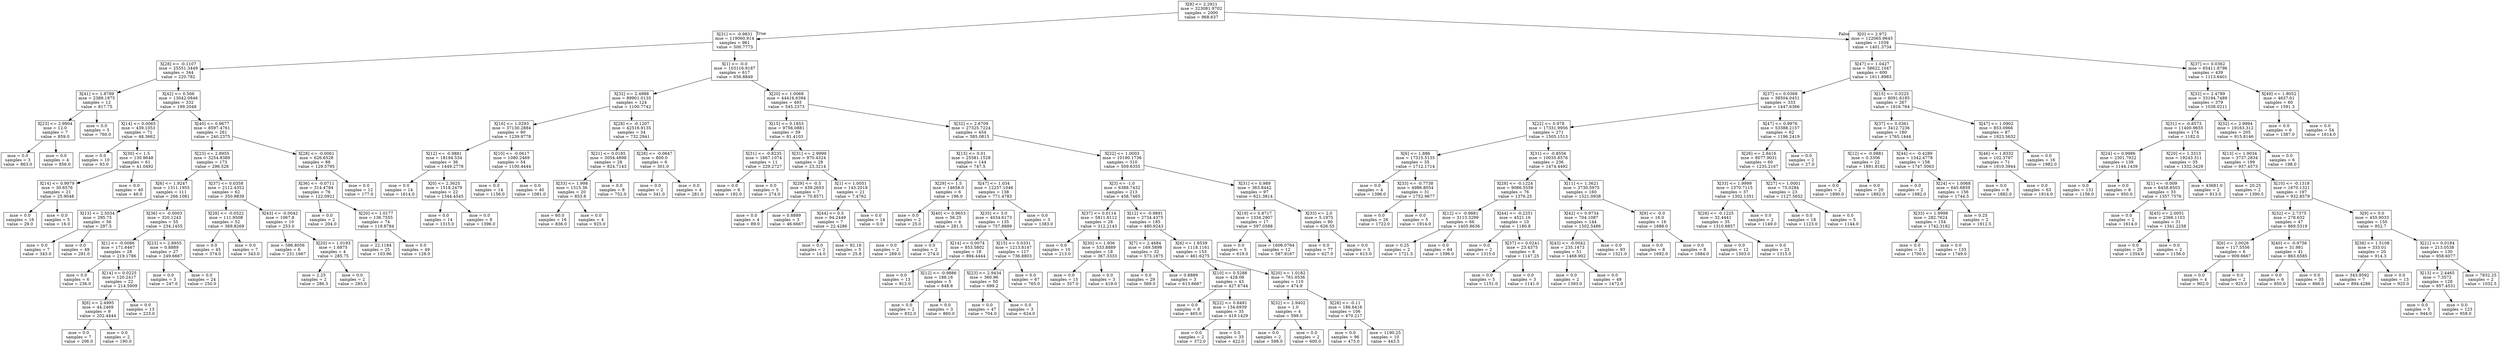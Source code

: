 digraph Tree {
node [shape=box] ;
0 [label="X[8] <= 2.2921\nmse = 323081.9702\nsamples = 2000\nvalue = 968.637"] ;
1 [label="X[31] <= -0.9831\nmse = 119060.914\nsamples = 961\nvalue = 500.7773"] ;
0 -> 1 [labeldistance=2.5, labelangle=45, headlabel="True"] ;
2 [label="X[28] <= -0.1107\nmse = 25551.3449\nsamples = 344\nvalue = 220.782"] ;
1 -> 2 ;
3 [label="X[41] <= 1.8789\nmse = 2389.1875\nsamples = 12\nvalue = 817.75"] ;
2 -> 3 ;
4 [label="X[23] <= 2.9904\nmse = 12.0\nsamples = 7\nvalue = 859.0"] ;
3 -> 4 ;
5 [label="mse = 0.0\nsamples = 3\nvalue = 863.0"] ;
4 -> 5 ;
6 [label="mse = 0.0\nsamples = 4\nvalue = 856.0"] ;
4 -> 6 ;
7 [label="mse = 0.0\nsamples = 5\nvalue = 760.0"] ;
3 -> 7 ;
8 [label="X[42] <= 0.506\nmse = 13042.0846\nsamples = 332\nvalue = 199.2048"] ;
2 -> 8 ;
9 [label="X[14] <= 0.0065\nmse = 439.1053\nsamples = 71\nvalue = 48.3662"] ;
8 -> 9 ;
10 [label="mse = 0.0\nsamples = 10\nvalue = 93.0"] ;
9 -> 10 ;
11 [label="X[30] <= 1.5\nmse = 130.9648\nsamples = 61\nvalue = 41.0492"] ;
9 -> 11 ;
12 [label="X[14] <= 0.9979\nmse = 30.6576\nsamples = 21\nvalue = 25.9048"] ;
11 -> 12 ;
13 [label="mse = 0.0\nsamples = 16\nvalue = 29.0"] ;
12 -> 13 ;
14 [label="mse = 0.0\nsamples = 5\nvalue = 16.0"] ;
12 -> 14 ;
15 [label="mse = 0.0\nsamples = 40\nvalue = 49.0"] ;
11 -> 15 ;
16 [label="X[40] <= 0.9677\nmse = 8597.4761\nsamples = 261\nvalue = 240.2375"] ;
8 -> 16 ;
17 [label="X[23] <= 2.8955\nmse = 3254.8389\nsamples = 173\nvalue = 296.526"] ;
16 -> 17 ;
18 [label="X[6] <= 1.9247\nmse = 1311.1955\nsamples = 111\nvalue = 266.1081"] ;
17 -> 18 ;
19 [label="X[13] <= 2.5034\nmse = 295.75\nsamples = 56\nvalue = 297.5"] ;
18 -> 19 ;
20 [label="mse = 0.0\nsamples = 7\nvalue = 343.0"] ;
19 -> 20 ;
21 [label="mse = 0.0\nsamples = 49\nvalue = 291.0"] ;
19 -> 21 ;
22 [label="X[36] <= -0.0003\nmse = 320.1243\nsamples = 55\nvalue = 234.1455"] ;
18 -> 22 ;
23 [label="X[1] <= -0.0086\nmse = 171.6467\nsamples = 28\nvalue = 219.1786"] ;
22 -> 23 ;
24 [label="mse = 0.0\nsamples = 6\nvalue = 236.0"] ;
23 -> 24 ;
25 [label="X[14] <= 0.0225\nmse = 120.2417\nsamples = 22\nvalue = 214.5909"] ;
23 -> 25 ;
26 [label="X[6] <= 2.4995\nmse = 44.2469\nsamples = 9\nvalue = 202.4444"] ;
25 -> 26 ;
27 [label="mse = 0.0\nsamples = 7\nvalue = 206.0"] ;
26 -> 27 ;
28 [label="mse = 0.0\nsamples = 2\nvalue = 190.0"] ;
26 -> 28 ;
29 [label="mse = 0.0\nsamples = 13\nvalue = 223.0"] ;
25 -> 29 ;
30 [label="X[23] <= 2.8955\nmse = 0.8889\nsamples = 27\nvalue = 249.6667"] ;
22 -> 30 ;
31 [label="mse = 0.0\nsamples = 3\nvalue = 247.0"] ;
30 -> 31 ;
32 [label="mse = 0.0\nsamples = 24\nvalue = 250.0"] ;
30 -> 32 ;
33 [label="X[37] <= 0.0358\nmse = 2112.4352\nsamples = 62\nvalue = 350.9839"] ;
17 -> 33 ;
34 [label="X[28] <= -0.0522\nmse = 111.9508\nsamples = 52\nvalue = 369.8269"] ;
33 -> 34 ;
35 [label="mse = 0.0\nsamples = 45\nvalue = 374.0"] ;
34 -> 35 ;
36 [label="mse = 0.0\nsamples = 7\nvalue = 343.0"] ;
34 -> 36 ;
37 [label="X[43] <= -0.0042\nmse = 1067.8\nsamples = 10\nvalue = 253.0"] ;
33 -> 37 ;
38 [label="mse = 586.8056\nsamples = 6\nvalue = 231.1667"] ;
37 -> 38 ;
39 [label="X[20] <= 1.0193\nmse = 1.6875\nsamples = 4\nvalue = 285.75"] ;
37 -> 39 ;
40 [label="mse = 2.25\nsamples = 2\nvalue = 286.5"] ;
39 -> 40 ;
41 [label="mse = 0.0\nsamples = 2\nvalue = 285.0"] ;
39 -> 41 ;
42 [label="X[28] <= -0.0061\nmse = 626.6528\nsamples = 88\nvalue = 129.5795"] ;
16 -> 42 ;
43 [label="X[36] <= -0.0711\nmse = 314.4784\nsamples = 76\nvalue = 122.0921"] ;
42 -> 43 ;
44 [label="mse = 0.0\nsamples = 2\nvalue = 204.0"] ;
43 -> 44 ;
45 [label="X[20] <= 1.0177\nmse = 136.7555\nsamples = 74\nvalue = 119.8784"] ;
43 -> 45 ;
46 [label="mse = 22.1184\nsamples = 25\nvalue = 103.96"] ;
45 -> 46 ;
47 [label="mse = 0.0\nsamples = 49\nvalue = 128.0"] ;
45 -> 47 ;
48 [label="mse = 0.0\nsamples = 12\nvalue = 177.0"] ;
42 -> 48 ;
49 [label="X[1] <= -0.0\nmse = 103116.9187\nsamples = 617\nvalue = 656.8849"] ;
1 -> 49 ;
50 [label="X[32] <= 2.4988\nmse = 89901.0135\nsamples = 124\nvalue = 1100.7742"] ;
49 -> 50 ;
51 [label="X[16] <= 1.0293\nmse = 37130.2884\nsamples = 90\nvalue = 1239.9778"] ;
50 -> 51 ;
52 [label="X[12] <= -0.9881\nmse = 18194.534\nsamples = 36\nvalue = 1449.2778"] ;
51 -> 52 ;
53 [label="mse = 0.0\nsamples = 14\nvalue = 1614.0"] ;
52 -> 53 ;
54 [label="X[0] <= 2.3625\nmse = 1518.2479\nsamples = 22\nvalue = 1344.4545"] ;
52 -> 54 ;
55 [label="mse = 0.0\nsamples = 14\nvalue = 1315.0"] ;
54 -> 55 ;
56 [label="mse = 0.0\nsamples = 8\nvalue = 1396.0"] ;
54 -> 56 ;
57 [label="X[10] <= -0.0617\nmse = 1080.2469\nsamples = 54\nvalue = 1100.4444"] ;
51 -> 57 ;
58 [label="mse = 0.0\nsamples = 14\nvalue = 1156.0"] ;
57 -> 58 ;
59 [label="mse = 0.0\nsamples = 40\nvalue = 1081.0"] ;
57 -> 59 ;
60 [label="X[28] <= -0.1207\nmse = 42516.9135\nsamples = 34\nvalue = 732.2941"] ;
50 -> 60 ;
61 [label="X[21] <= 0.0185\nmse = 3054.4898\nsamples = 28\nvalue = 824.7143"] ;
60 -> 61 ;
62 [label="X[33] <= 1.998\nmse = 1315.36\nsamples = 20\nvalue = 853.8"] ;
61 -> 62 ;
63 [label="mse = 60.0\nsamples = 16\nvalue = 836.0"] ;
62 -> 63 ;
64 [label="mse = 0.0\nsamples = 4\nvalue = 925.0"] ;
62 -> 64 ;
65 [label="mse = 0.0\nsamples = 8\nvalue = 752.0"] ;
61 -> 65 ;
66 [label="X[28] <= -0.0647\nmse = 800.0\nsamples = 6\nvalue = 301.0"] ;
60 -> 66 ;
67 [label="mse = 0.0\nsamples = 2\nvalue = 341.0"] ;
66 -> 67 ;
68 [label="mse = 0.0\nsamples = 4\nvalue = 281.0"] ;
66 -> 68 ;
69 [label="X[20] <= 1.0068\nmse = 44416.6394\nsamples = 493\nvalue = 545.2373"] ;
49 -> 69 ;
70 [label="X[15] <= 0.1853\nmse = 9756.0881\nsamples = 39\nvalue = 81.4103"] ;
69 -> 70 ;
71 [label="X[31] <= -0.8235\nmse = 1667.1074\nsamples = 11\nvalue = 229.2727"] ;
70 -> 71 ;
72 [label="mse = 0.0\nsamples = 6\nvalue = 192.0"] ;
71 -> 72 ;
73 [label="mse = 0.0\nsamples = 5\nvalue = 274.0"] ;
71 -> 73 ;
74 [label="X[31] <= 2.9999\nmse = 970.4324\nsamples = 28\nvalue = 23.3214"] ;
70 -> 74 ;
75 [label="X[29] <= -0.5\nmse = 439.2653\nsamples = 7\nvalue = 70.8571"] ;
74 -> 75 ;
76 [label="mse = 0.0\nsamples = 4\nvalue = 89.0"] ;
75 -> 76 ;
77 [label="mse = 0.8889\nsamples = 3\nvalue = 46.6667"] ;
75 -> 77 ;
78 [label="X[1] <= 1.0051\nmse = 143.2018\nsamples = 21\nvalue = 7.4762"] ;
74 -> 78 ;
79 [label="X[44] <= 0.5\nmse = 94.2449\nsamples = 7\nvalue = 22.4286"] ;
78 -> 79 ;
80 [label="mse = 0.0\nsamples = 2\nvalue = 14.0"] ;
79 -> 80 ;
81 [label="mse = 92.16\nsamples = 5\nvalue = 25.8"] ;
79 -> 81 ;
82 [label="mse = 0.0\nsamples = 14\nvalue = 0.0"] ;
78 -> 82 ;
83 [label="X[32] <= 2.6709\nmse = 27325.7224\nsamples = 454\nvalue = 585.0815"] ;
69 -> 83 ;
84 [label="X[15] <= 0.01\nmse = 25581.1528\nsamples = 144\nvalue = 747.5"] ;
83 -> 84 ;
85 [label="X[29] <= 1.5\nmse = 14658.0\nsamples = 6\nvalue = 196.0"] ;
84 -> 85 ;
86 [label="mse = 0.0\nsamples = 2\nvalue = 25.0"] ;
85 -> 86 ;
87 [label="X[40] <= 0.9653\nmse = 56.25\nsamples = 4\nvalue = 281.5"] ;
85 -> 87 ;
88 [label="mse = 0.0\nsamples = 2\nvalue = 289.0"] ;
87 -> 88 ;
89 [label="mse = 0.0\nsamples = 2\nvalue = 274.0"] ;
87 -> 89 ;
90 [label="X[47] <= 1.034\nmse = 12257.1046\nsamples = 138\nvalue = 771.4783"] ;
84 -> 90 ;
91 [label="X[35] <= 3.0\nmse = 4034.6173\nsamples = 135\nvalue = 757.8889"] ;
90 -> 91 ;
92 [label="X[14] <= 0.0074\nmse = 853.5802\nsamples = 18\nvalue = 894.4444"] ;
91 -> 92 ;
93 [label="mse = 0.0\nsamples = 13\nvalue = 912.0"] ;
92 -> 93 ;
94 [label="X[12] <= -0.9886\nmse = 188.16\nsamples = 5\nvalue = 848.8"] ;
92 -> 94 ;
95 [label="mse = 0.0\nsamples = 2\nvalue = 832.0"] ;
94 -> 95 ;
96 [label="mse = 0.0\nsamples = 3\nvalue = 860.0"] ;
94 -> 96 ;
97 [label="X[15] <= 0.0331\nmse = 1213.8147\nsamples = 117\nvalue = 736.8803"] ;
91 -> 97 ;
98 [label="X[23] <= 2.9434\nmse = 360.96\nsamples = 50\nvalue = 699.2"] ;
97 -> 98 ;
99 [label="mse = 0.0\nsamples = 47\nvalue = 704.0"] ;
98 -> 99 ;
100 [label="mse = 0.0\nsamples = 3\nvalue = 624.0"] ;
98 -> 100 ;
101 [label="mse = 0.0\nsamples = 67\nvalue = 765.0"] ;
97 -> 101 ;
102 [label="mse = 0.0\nsamples = 3\nvalue = 1383.0"] ;
90 -> 102 ;
103 [label="X[22] <= 1.0003\nmse = 10190.1736\nsamples = 310\nvalue = 509.6355"] ;
83 -> 103 ;
104 [label="X[3] <= -1.0\nmse = 6388.7432\nsamples = 213\nvalue = 458.7465"] ;
103 -> 104 ;
105 [label="X[37] <= 0.0114\nmse = 5811.8112\nsamples = 28\nvalue = 312.2143"] ;
104 -> 105 ;
106 [label="mse = 0.0\nsamples = 10\nvalue = 213.0"] ;
105 -> 106 ;
107 [label="X[30] <= 1.936\nmse = 533.8889\nsamples = 18\nvalue = 367.3333"] ;
105 -> 107 ;
108 [label="mse = 0.0\nsamples = 15\nvalue = 357.0"] ;
107 -> 108 ;
109 [label="mse = 0.0\nsamples = 3\nvalue = 419.0"] ;
107 -> 109 ;
110 [label="X[12] <= -0.9891\nmse = 2734.4375\nsamples = 185\nvalue = 480.9243"] ;
104 -> 110 ;
111 [label="X[7] <= 2.4684\nmse = 169.5898\nsamples = 32\nvalue = 573.1875"] ;
110 -> 111 ;
112 [label="mse = 0.0\nsamples = 29\nvalue = 569.0"] ;
111 -> 112 ;
113 [label="mse = 0.8889\nsamples = 3\nvalue = 613.6667"] ;
111 -> 113 ;
114 [label="X[6] <= 1.8539\nmse = 1118.1161\nsamples = 153\nvalue = 461.6275"] ;
110 -> 114 ;
115 [label="X[10] <= 0.5288\nmse = 428.08\nsamples = 43\nvalue = 427.6744"] ;
114 -> 115 ;
116 [label="mse = 0.0\nsamples = 8\nvalue = 465.0"] ;
115 -> 116 ;
117 [label="X[22] <= 0.8491\nmse = 134.6939\nsamples = 35\nvalue = 419.1429"] ;
115 -> 117 ;
118 [label="mse = 0.0\nsamples = 2\nvalue = 372.0"] ;
117 -> 118 ;
119 [label="mse = 0.0\nsamples = 33\nvalue = 422.0"] ;
117 -> 119 ;
120 [label="X[20] <= 1.0182\nmse = 761.0536\nsamples = 110\nvalue = 474.9"] ;
114 -> 120 ;
121 [label="X[32] <= 2.9402\nmse = 1.0\nsamples = 4\nvalue = 599.0"] ;
120 -> 121 ;
122 [label="mse = 0.0\nsamples = 2\nvalue = 598.0"] ;
121 -> 122 ;
123 [label="mse = 0.0\nsamples = 2\nvalue = 600.0"] ;
121 -> 123 ;
124 [label="X[28] <= -0.11\nmse = 186.6416\nsamples = 106\nvalue = 470.217"] ;
120 -> 124 ;
125 [label="mse = 0.0\nsamples = 96\nvalue = 473.0"] ;
124 -> 125 ;
126 [label="mse = 1190.25\nsamples = 10\nvalue = 443.5"] ;
124 -> 126 ;
127 [label="X[31] <= 0.989\nmse = 363.8442\nsamples = 97\nvalue = 621.3814"] ;
103 -> 127 ;
128 [label="X[19] <= 0.8717\nmse = 1334.2907\nsamples = 17\nvalue = 597.0588"] ;
127 -> 128 ;
129 [label="mse = 0.0\nsamples = 5\nvalue = 619.0"] ;
128 -> 129 ;
130 [label="mse = 1606.0764\nsamples = 12\nvalue = 587.9167"] ;
128 -> 130 ;
131 [label="X[33] <= 2.0\nmse = 5.1975\nsamples = 80\nvalue = 626.55"] ;
127 -> 131 ;
132 [label="mse = 0.0\nsamples = 77\nvalue = 627.0"] ;
131 -> 132 ;
133 [label="mse = 0.0\nsamples = 3\nvalue = 615.0"] ;
131 -> 133 ;
134 [label="X[0] <= 2.972\nmse = 122065.9645\nsamples = 1039\nvalue = 1401.3734"] ;
0 -> 134 [labeldistance=2.5, labelangle=-45, headlabel="False"] ;
135 [label="X[47] <= 1.0427\nmse = 58622.1047\nsamples = 600\nvalue = 1611.8983"] ;
134 -> 135 ;
136 [label="X[37] <= 0.0368\nmse = 38504.0451\nsamples = 333\nvalue = 1447.6366"] ;
135 -> 136 ;
137 [label="X[22] <= 0.978\nmse = 17331.9956\nsamples = 271\nvalue = 1505.1513"] ;
136 -> 137 ;
138 [label="X[6] <= 1.886\nmse = 17315.5135\nsamples = 35\nvalue = 1712.1714"] ;
137 -> 138 ;
139 [label="mse = 0.0\nsamples = 4\nvalue = 1396.0"] ;
138 -> 139 ;
140 [label="X[33] <= -0.7738\nmse = 4986.8054\nsamples = 31\nvalue = 1752.9677"] ;
138 -> 140 ;
141 [label="mse = 0.0\nsamples = 26\nvalue = 1722.0"] ;
140 -> 141 ;
142 [label="mse = 0.0\nsamples = 5\nvalue = 1914.0"] ;
140 -> 142 ;
143 [label="X[31] <= -0.8556\nmse = 10035.8576\nsamples = 236\nvalue = 1474.4492"] ;
137 -> 143 ;
144 [label="X[28] <= -0.1224\nmse = 9086.5559\nsamples = 76\nvalue = 1376.25"] ;
143 -> 144 ;
145 [label="X[12] <= -0.9881\nmse = 3113.3299\nsamples = 66\nvalue = 1405.8636"] ;
144 -> 145 ;
146 [label="mse = 0.25\nsamples = 2\nvalue = 1721.5"] ;
145 -> 146 ;
147 [label="mse = 0.0\nsamples = 64\nvalue = 1396.0"] ;
145 -> 147 ;
148 [label="X[44] <= -0.2251\nmse = 4521.16\nsamples = 10\nvalue = 1180.8"] ;
144 -> 148 ;
149 [label="mse = 0.0\nsamples = 2\nvalue = 1315.0"] ;
148 -> 149 ;
150 [label="X[37] <= 0.0241\nmse = 23.4375\nsamples = 8\nvalue = 1147.25"] ;
148 -> 150 ;
151 [label="mse = 0.0\nsamples = 5\nvalue = 1151.0"] ;
150 -> 151 ;
152 [label="mse = 0.0\nsamples = 3\nvalue = 1141.0"] ;
150 -> 152 ;
153 [label="X[11] <= 1.3621\nmse = 3730.5975\nsamples = 160\nvalue = 1521.0938"] ;
143 -> 153 ;
154 [label="X[42] <= 0.9734\nmse = 704.1087\nsamples = 144\nvalue = 1502.5486"] ;
153 -> 154 ;
155 [label="X[43] <= -0.0042\nmse = 235.1473\nsamples = 51\nvalue = 1468.902"] ;
154 -> 155 ;
156 [label="mse = 0.0\nsamples = 2\nvalue = 1393.0"] ;
155 -> 156 ;
157 [label="mse = 0.0\nsamples = 49\nvalue = 1472.0"] ;
155 -> 157 ;
158 [label="mse = 0.0\nsamples = 93\nvalue = 1521.0"] ;
154 -> 158 ;
159 [label="X[9] <= -0.0\nmse = 16.0\nsamples = 16\nvalue = 1688.0"] ;
153 -> 159 ;
160 [label="mse = 0.0\nsamples = 8\nvalue = 1692.0"] ;
159 -> 160 ;
161 [label="mse = 0.0\nsamples = 8\nvalue = 1684.0"] ;
159 -> 161 ;
162 [label="X[47] <= 0.9976\nmse = 53388.2157\nsamples = 62\nvalue = 1196.2419"] ;
136 -> 162 ;
163 [label="X[26] <= 2.9416\nmse = 8077.9031\nsamples = 60\nvalue = 1235.2167"] ;
162 -> 163 ;
164 [label="X[33] <= 1.9999\nmse = 1370.7115\nsamples = 37\nvalue = 1302.1351"] ;
163 -> 164 ;
165 [label="X[28] <= -0.1225\nmse = 32.4441\nsamples = 35\nvalue = 1310.8857"] ;
164 -> 165 ;
166 [label="mse = 0.0\nsamples = 12\nvalue = 1303.0"] ;
165 -> 166 ;
167 [label="mse = 0.0\nsamples = 23\nvalue = 1315.0"] ;
165 -> 167 ;
168 [label="mse = 0.0\nsamples = 2\nvalue = 1149.0"] ;
164 -> 168 ;
169 [label="X[27] <= 1.0001\nmse = 75.0284\nsamples = 23\nvalue = 1127.5652"] ;
163 -> 169 ;
170 [label="mse = 0.0\nsamples = 18\nvalue = 1123.0"] ;
169 -> 170 ;
171 [label="mse = 0.0\nsamples = 5\nvalue = 1144.0"] ;
169 -> 171 ;
172 [label="mse = 0.0\nsamples = 2\nvalue = 27.0"] ;
162 -> 172 ;
173 [label="X[15] <= 0.0225\nmse = 8091.6185\nsamples = 267\nvalue = 1816.764"] ;
135 -> 173 ;
174 [label="X[37] <= 0.0361\nmse = 3412.7236\nsamples = 180\nvalue = 1765.1444"] ;
173 -> 174 ;
175 [label="X[12] <= -0.9881\nmse = 0.3306\nsamples = 22\nvalue = 1891.8182"] ;
174 -> 175 ;
176 [label="mse = 0.0\nsamples = 2\nvalue = 1890.0"] ;
175 -> 176 ;
177 [label="mse = 0.0\nsamples = 20\nvalue = 1892.0"] ;
175 -> 177 ;
178 [label="X[44] <= -0.4289\nmse = 1342.4778\nsamples = 158\nvalue = 1747.5063"] ;
174 -> 178 ;
179 [label="mse = 0.0\nsamples = 2\nvalue = 1982.0"] ;
178 -> 179 ;
180 [label="X[24] <= 1.0068\nmse = 645.6859\nsamples = 156\nvalue = 1744.5"] ;
178 -> 180 ;
181 [label="X[33] <= 1.9998\nmse = 282.7624\nsamples = 154\nvalue = 1742.3182"] ;
180 -> 181 ;
182 [label="mse = 0.0\nsamples = 21\nvalue = 1700.0"] ;
181 -> 182 ;
183 [label="mse = 0.0\nsamples = 133\nvalue = 1749.0"] ;
181 -> 183 ;
184 [label="mse = 0.25\nsamples = 2\nvalue = 1912.5"] ;
180 -> 184 ;
185 [label="X[47] <= 1.0902\nmse = 853.0966\nsamples = 87\nvalue = 1923.5632"] ;
173 -> 185 ;
186 [label="X[46] <= 1.8332\nmse = 102.3797\nsamples = 71\nvalue = 1910.3944"] ;
185 -> 186 ;
187 [label="mse = 0.0\nsamples = 8\nvalue = 1882.0"] ;
186 -> 187 ;
188 [label="mse = 0.0\nsamples = 63\nvalue = 1914.0"] ;
186 -> 188 ;
189 [label="mse = 0.0\nsamples = 16\nvalue = 1982.0"] ;
185 -> 189 ;
190 [label="X[37] <= 0.0362\nmse = 65411.8796\nsamples = 439\nvalue = 1113.6401"] ;
134 -> 190 ;
191 [label="X[32] <= 2.4789\nmse = 33194.7489\nsamples = 379\nvalue = 1038.0211"] ;
190 -> 191 ;
192 [label="X[31] <= -0.8573\nmse = 11400.9655\nsamples = 174\nvalue = 1182.0"] ;
191 -> 192 ;
193 [label="X[24] <= 0.9986\nmse = 2301.7922\nsamples = 139\nvalue = 1144.1439"] ;
192 -> 193 ;
194 [label="mse = 0.0\nsamples = 131\nvalue = 1156.0"] ;
193 -> 194 ;
195 [label="mse = 0.0\nsamples = 8\nvalue = 950.0"] ;
193 -> 195 ;
196 [label="X[20] <= 1.3313\nmse = 19243.311\nsamples = 35\nvalue = 1332.3429"] ;
192 -> 196 ;
197 [label="X[1] <= -0.009\nmse = 6458.8503\nsamples = 33\nvalue = 1357.7576"] ;
196 -> 197 ;
198 [label="mse = 0.0\nsamples = 2\nvalue = 1614.0"] ;
197 -> 198 ;
199 [label="X[45] <= 2.0051\nmse = 2366.1103\nsamples = 31\nvalue = 1341.2258"] ;
197 -> 199 ;
200 [label="mse = 0.0\nsamples = 29\nvalue = 1354.0"] ;
199 -> 200 ;
201 [label="mse = 0.0\nsamples = 2\nvalue = 1156.0"] ;
199 -> 201 ;
202 [label="mse = 43681.0\nsamples = 2\nvalue = 913.0"] ;
196 -> 202 ;
203 [label="X[32] <= 2.9994\nmse = 19163.312\nsamples = 205\nvalue = 915.8146"] ;
191 -> 203 ;
204 [label="X[13] <= 1.9034\nmse = 3737.2834\nsamples = 199\nvalue = 937.4573"] ;
203 -> 204 ;
205 [label="mse = 20.25\nsamples = 2\nvalue = 1390.5"] ;
204 -> 205 ;
206 [label="X[10] <= -0.1318\nmse = 1670.1321\nsamples = 197\nvalue = 932.8579"] ;
204 -> 206 ;
207 [label="X[32] <= 2.7375\nmse = 278.632\nsamples = 47\nvalue = 869.5319"] ;
206 -> 207 ;
208 [label="X[6] <= 2.0026\nmse = 117.5556\nsamples = 6\nvalue = 909.6667"] ;
207 -> 208 ;
209 [label="mse = 0.0\nsamples = 4\nvalue = 902.0"] ;
208 -> 209 ;
210 [label="mse = 0.0\nsamples = 2\nvalue = 925.0"] ;
208 -> 210 ;
211 [label="X[40] <= -0.9756\nmse = 31.981\nsamples = 41\nvalue = 863.6585"] ;
207 -> 211 ;
212 [label="mse = 0.0\nsamples = 6\nvalue = 850.0"] ;
211 -> 212 ;
213 [label="mse = 0.0\nsamples = 35\nvalue = 866.0"] ;
211 -> 213 ;
214 [label="X[9] <= 0.0\nmse = 455.9033\nsamples = 150\nvalue = 952.7"] ;
206 -> 214 ;
215 [label="X[38] <= 1.5108\nmse = 333.01\nsamples = 20\nvalue = 914.3"] ;
214 -> 215 ;
216 [label="mse = 343.9592\nsamples = 7\nvalue = 894.4286"] ;
215 -> 216 ;
217 [label="mse = 0.0\nsamples = 13\nvalue = 925.0"] ;
215 -> 217 ;
218 [label="X[21] <= 0.0184\nmse = 213.0538\nsamples = 130\nvalue = 958.6077"] ;
214 -> 218 ;
219 [label="X[13] <= 2.4465\nmse = 7.3572\nsamples = 128\nvalue = 957.4531"] ;
218 -> 219 ;
220 [label="mse = 0.0\nsamples = 5\nvalue = 944.0"] ;
219 -> 220 ;
221 [label="mse = 0.0\nsamples = 123\nvalue = 958.0"] ;
219 -> 221 ;
222 [label="mse = 7832.25\nsamples = 2\nvalue = 1032.5"] ;
218 -> 222 ;
223 [label="mse = 0.0\nsamples = 6\nvalue = 198.0"] ;
203 -> 223 ;
224 [label="X[49] <= 1.8052\nmse = 4637.61\nsamples = 60\nvalue = 1591.3"] ;
190 -> 224 ;
225 [label="mse = 0.0\nsamples = 6\nvalue = 1387.0"] ;
224 -> 225 ;
226 [label="mse = 0.0\nsamples = 54\nvalue = 1614.0"] ;
224 -> 226 ;
}